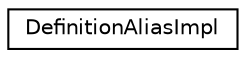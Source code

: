 digraph "类继承关系图"
{
 // INTERACTIVE_SVG=YES
 // LATEX_PDF_SIZE
  edge [fontname="Helvetica",fontsize="10",labelfontname="Helvetica",labelfontsize="10"];
  node [fontname="Helvetica",fontsize="10",shape=record];
  rankdir="LR";
  Node0 [label="DefinitionAliasImpl",height=0.2,width=0.4,color="black", fillcolor="white", style="filled",URL="$d0/d58/class_definition_alias_impl.html",tooltip=" "];
}
